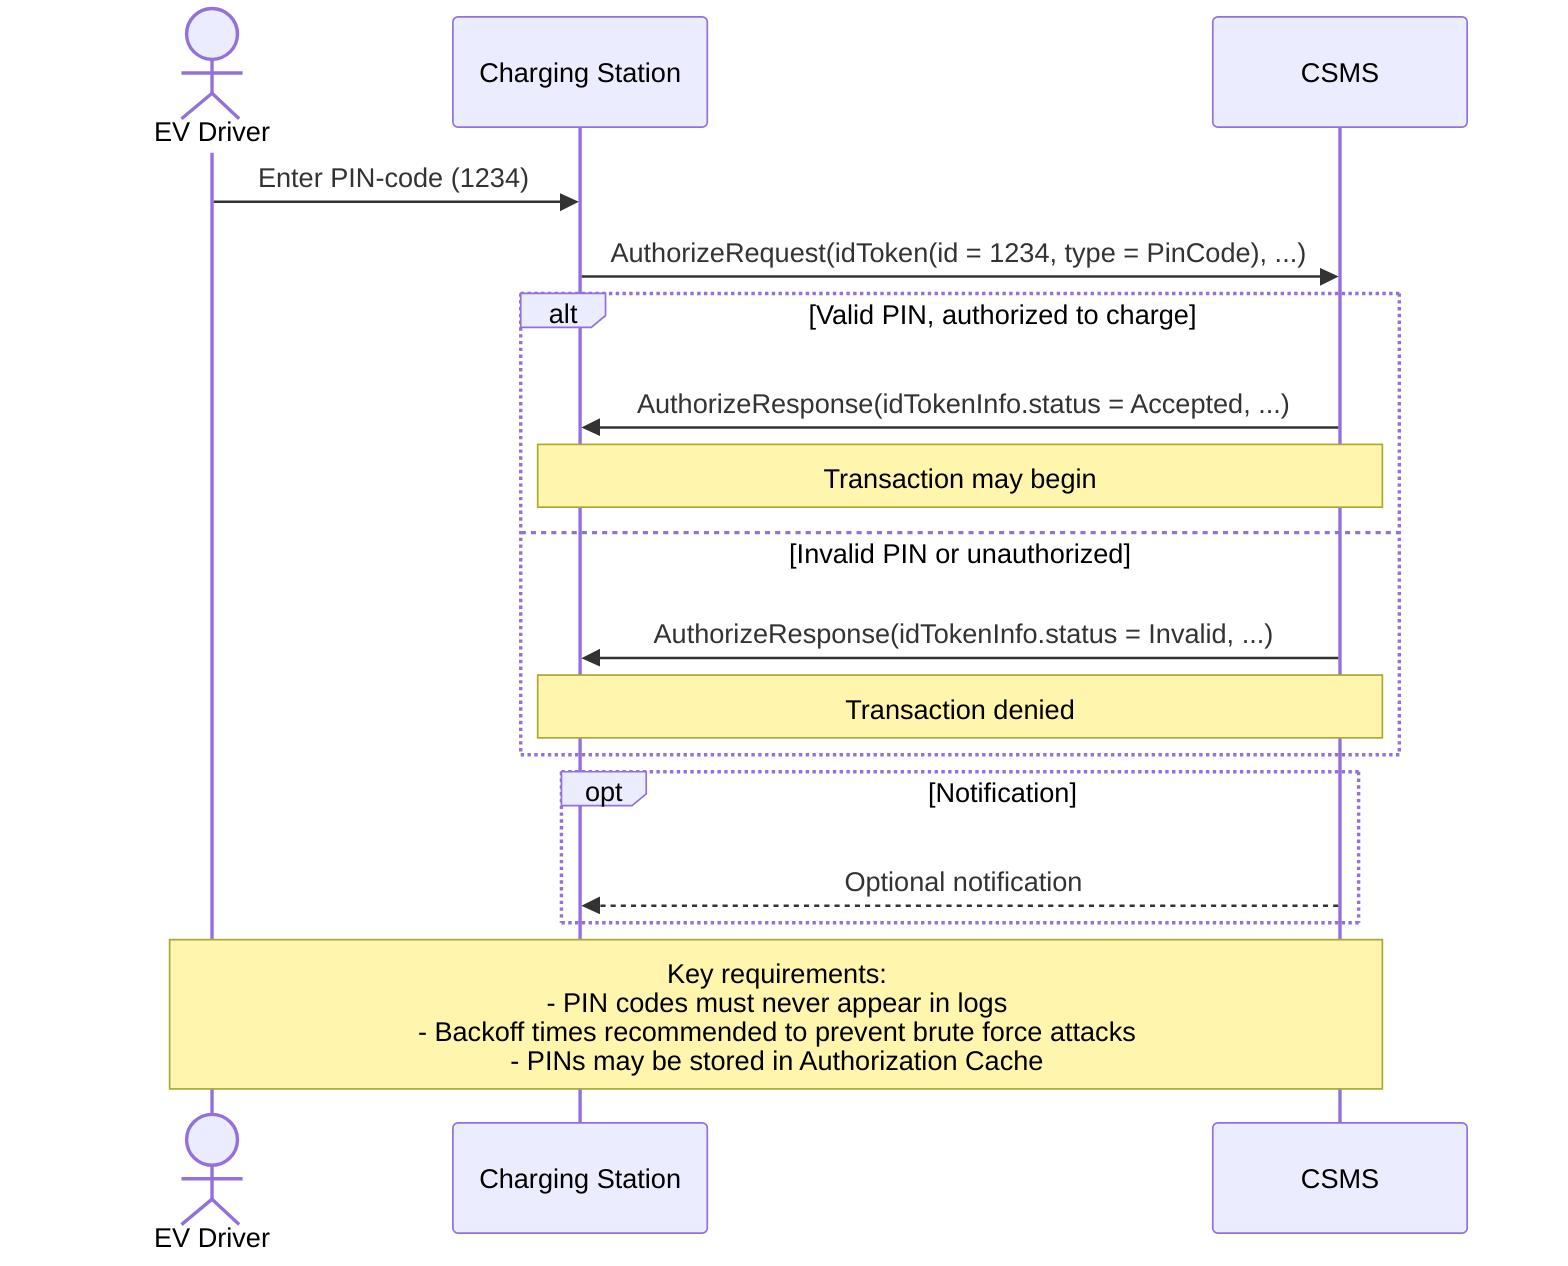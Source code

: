 sequenceDiagram
    actor EV_Driver as EV Driver
    participant CS as Charging Station
    participant CSMS
    
    EV_Driver->>CS: Enter PIN-code (1234)
    CS->>CSMS: AuthorizeRequest(idToken(id = 1234, type = PinCode), ...)
    
    alt Valid PIN, authorized to charge
        CSMS->>CS: AuthorizeResponse(idTokenInfo.status = Accepted, ...)
        Note over CS,CSMS: Transaction may begin
    else Invalid PIN or unauthorized
        CSMS->>CS: AuthorizeResponse(idTokenInfo.status = Invalid, ...)
        Note over CS,CSMS: Transaction denied
    end
    
    opt Notification
        CSMS-->>CS: Optional notification
    end
    
    Note over EV_Driver,CSMS: Key requirements:<br/>- PIN codes must never appear in logs<br/>- Backoff times recommended to prevent brute force attacks<br/>- PINs may be stored in Authorization Cache